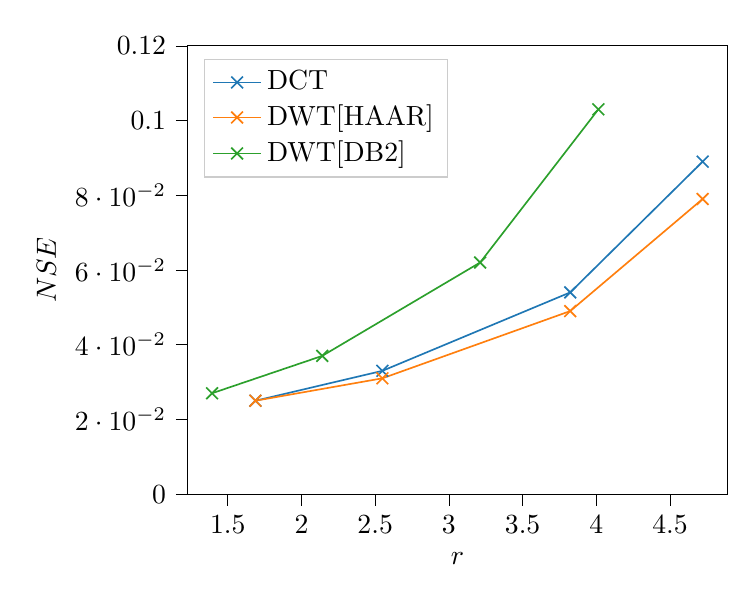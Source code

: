 % This file was created with tikzplotlib v0.10.1.
\begin{tikzpicture}

\definecolor{darkgray176}{RGB}{176,176,176}
\definecolor{darkorange25512714}{RGB}{255,127,14}
\definecolor{forestgreen4416044}{RGB}{44,160,44}
\definecolor{lightgray204}{RGB}{204,204,204}
\definecolor{steelblue31119180}{RGB}{31,119,180}

\begin{axis}[
legend cell align={left},
legend style={
  fill opacity=0.8,
  draw opacity=1,
  text opacity=1,
  at={(0.03,0.97)},
  anchor=north west,
  draw=lightgray204
},
tick align=outside,
tick pos=left,
x grid style={darkgray176},
xlabel={\(\displaystyle r\)},
xmin=1.228, xmax=4.888,
xtick style={color=black},
y grid style={darkgray176},
ylabel={\(\displaystyle NSE\)},
ymin=0.0, ymax=0.12,
ytick style={color=black}
]
\addplot [semithick, steelblue31119180, mark=x, mark size=3.0, mark options={solid}]
table {%
4.721 0.089
3.823 0.054
2.549 0.033
1.688 0.025
};
\addlegendentry{DCT}
\addplot [semithick, darkorange25512714, mark=x, mark size=3.0, mark options={solid}]
table {%
4.721 0.079
3.823 0.049
2.549 0.031
1.688 0.025
};
\addlegendentry{DWT[HAAR]}
\addplot [semithick, forestgreen4416044, mark=x, mark size=3.0, mark options={solid}]
table {%
4.014 0.103
3.212 0.062
2.141 0.037
1.394 0.027
};
\addlegendentry{DWT[DB2]}
\end{axis}

\end{tikzpicture}

